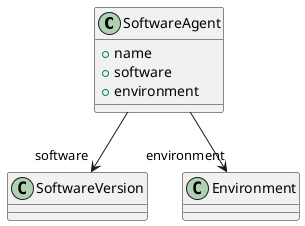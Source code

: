 @startuml
class SoftwareAgent {
+name
+software
+environment

}
SoftwareAgent -d-> "software" SoftwareVersion
SoftwareAgent -d-> "environment" Environment

@enduml